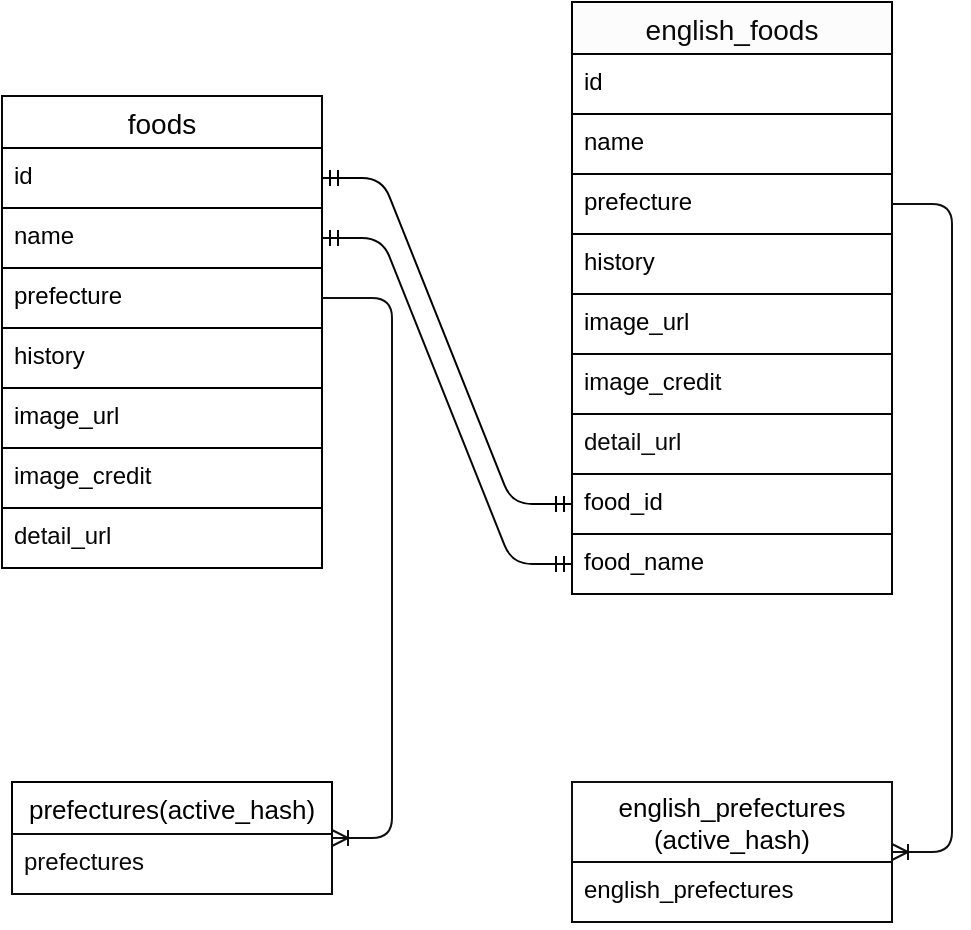 <mxfile>
    <diagram id="Vbito4r5ys8sbN-HXGWI" name="ページ1">
        <mxGraphModel dx="675" dy="984" grid="0" gridSize="10" guides="1" tooltips="1" connect="1" arrows="1" fold="1" page="1" pageScale="1" pageWidth="1169" pageHeight="827" background="#FFFFFF" math="0" shadow="0">
            <root>
                <mxCell id="0"/>
                <mxCell id="1" parent="0"/>
                <mxCell id="51" value="foods" style="swimlane;fontStyle=0;childLayout=stackLayout;horizontal=1;startSize=26;horizontalStack=0;resizeParent=1;resizeParentMax=0;resizeLast=0;collapsible=1;marginBottom=0;align=center;fontSize=14;shadow=0;strokeColor=#080808;fillColor=none;fontColor=#050505;" parent="1" vertex="1">
                    <mxGeometry x="115" y="77" width="160" height="236" as="geometry"/>
                </mxCell>
                <mxCell id="52" value="id" style="text;strokeColor=#000000;fillColor=none;spacingLeft=4;spacingRight=4;overflow=hidden;rotatable=0;points=[[0,0.5],[1,0.5]];portConstraint=eastwest;fontSize=12;shadow=0;fontColor=#000000;" parent="51" vertex="1">
                    <mxGeometry y="26" width="160" height="30" as="geometry"/>
                </mxCell>
                <mxCell id="53" value="name" style="text;strokeColor=#000000;fillColor=none;spacingLeft=4;spacingRight=4;overflow=hidden;rotatable=0;points=[[0,0.5],[1,0.5]];portConstraint=eastwest;fontSize=12;shadow=0;fontColor=#000000;" parent="51" vertex="1">
                    <mxGeometry y="56" width="160" height="30" as="geometry"/>
                </mxCell>
                <mxCell id="56" value="prefecture" style="text;strokeColor=#000000;fillColor=none;spacingLeft=4;spacingRight=4;overflow=hidden;rotatable=0;points=[[0,0.5],[1,0.5]];portConstraint=eastwest;fontSize=12;shadow=0;fontColor=#000000;" parent="51" vertex="1">
                    <mxGeometry y="86" width="160" height="30" as="geometry"/>
                </mxCell>
                <mxCell id="55" value="history" style="text;strokeColor=#000000;fillColor=none;spacingLeft=4;spacingRight=4;overflow=hidden;rotatable=0;points=[[0,0.5],[1,0.5]];portConstraint=eastwest;fontSize=12;shadow=0;fontColor=#000000;" parent="51" vertex="1">
                    <mxGeometry y="116" width="160" height="30" as="geometry"/>
                </mxCell>
                <mxCell id="60" value="image_url" style="text;strokeColor=#000000;fillColor=none;spacingLeft=4;spacingRight=4;overflow=hidden;rotatable=0;points=[[0,0.5],[1,0.5]];portConstraint=eastwest;fontSize=12;shadow=0;fontColor=#000000;" parent="51" vertex="1">
                    <mxGeometry y="146" width="160" height="30" as="geometry"/>
                </mxCell>
                <mxCell id="59" value="image_credit" style="text;strokeColor=#000000;fillColor=none;spacingLeft=4;spacingRight=4;overflow=hidden;rotatable=0;points=[[0,0.5],[1,0.5]];portConstraint=eastwest;fontSize=12;shadow=0;fontColor=#030303;" parent="51" vertex="1">
                    <mxGeometry y="176" width="160" height="30" as="geometry"/>
                </mxCell>
                <mxCell id="58" value="detail_url" style="text;strokeColor=#000000;fillColor=none;spacingLeft=4;spacingRight=4;overflow=hidden;rotatable=0;points=[[0,0.5],[1,0.5]];portConstraint=eastwest;fontSize=12;shadow=0;fontColor=#050505;" parent="51" vertex="1">
                    <mxGeometry y="206" width="160" height="30" as="geometry"/>
                </mxCell>
                <mxCell id="61" value="english_foods" style="swimlane;fontStyle=0;childLayout=stackLayout;horizontal=1;startSize=26;horizontalStack=0;resizeParent=1;resizeParentMax=0;resizeLast=0;collapsible=1;marginBottom=0;align=center;fontSize=14;shadow=0;fillColor=#fcfcfd;strokeColor=#000000;gradientColor=none;fontColor=#0a0a0a;" parent="1" vertex="1">
                    <mxGeometry x="400" y="30" width="160" height="296" as="geometry"/>
                </mxCell>
                <mxCell id="62" value="id" style="text;strokeColor=#050505;fillColor=none;spacingLeft=4;spacingRight=4;overflow=hidden;rotatable=0;points=[[0,0.5],[1,0.5]];portConstraint=eastwest;fontSize=12;shadow=0;fontColor=#000000;" parent="61" vertex="1">
                    <mxGeometry y="26" width="160" height="30" as="geometry"/>
                </mxCell>
                <mxCell id="63" value="name" style="text;strokeColor=#000000;fillColor=none;spacingLeft=4;spacingRight=4;overflow=hidden;rotatable=0;points=[[0,0.5],[1,0.5]];portConstraint=eastwest;fontSize=12;shadow=0;fontColor=#000000;" parent="61" vertex="1">
                    <mxGeometry y="56" width="160" height="30" as="geometry"/>
                </mxCell>
                <mxCell id="64" value="prefecture" style="text;strokeColor=#050505;fillColor=none;spacingLeft=4;spacingRight=4;overflow=hidden;rotatable=0;points=[[0,0.5],[1,0.5]];portConstraint=eastwest;fontSize=12;shadow=0;fontColor=#000000;" parent="61" vertex="1">
                    <mxGeometry y="86" width="160" height="30" as="geometry"/>
                </mxCell>
                <mxCell id="65" value="history" style="text;strokeColor=#000000;fillColor=none;spacingLeft=4;spacingRight=4;overflow=hidden;rotatable=0;points=[[0,0.5],[1,0.5]];portConstraint=eastwest;fontSize=12;shadow=0;fontColor=#000000;" parent="61" vertex="1">
                    <mxGeometry y="116" width="160" height="30" as="geometry"/>
                </mxCell>
                <mxCell id="66" value="image_url" style="text;strokeColor=#050505;fillColor=none;spacingLeft=4;spacingRight=4;overflow=hidden;rotatable=0;points=[[0,0.5],[1,0.5]];portConstraint=eastwest;fontSize=12;shadow=0;fontColor=#000000;" parent="61" vertex="1">
                    <mxGeometry y="146" width="160" height="30" as="geometry"/>
                </mxCell>
                <mxCell id="67" value="image_credit" style="text;strokeColor=#050505;fillColor=none;spacingLeft=4;spacingRight=4;overflow=hidden;rotatable=0;points=[[0,0.5],[1,0.5]];portConstraint=eastwest;fontSize=12;shadow=0;fontColor=#050505;" parent="61" vertex="1">
                    <mxGeometry y="176" width="160" height="30" as="geometry"/>
                </mxCell>
                <mxCell id="68" value="detail_url" style="text;strokeColor=#050505;fillColor=none;spacingLeft=4;spacingRight=4;overflow=hidden;rotatable=0;points=[[0,0.5],[1,0.5]];portConstraint=eastwest;fontSize=12;shadow=0;fontColor=#0a0a0a;" parent="61" vertex="1">
                    <mxGeometry y="206" width="160" height="30" as="geometry"/>
                </mxCell>
                <mxCell id="70" value="food_id" style="text;strokeColor=#050505;fillColor=none;spacingLeft=4;spacingRight=4;overflow=hidden;rotatable=0;points=[[0,0.5],[1,0.5]];portConstraint=eastwest;fontSize=12;shadow=0;fontColor=#000000;" parent="61" vertex="1">
                    <mxGeometry y="236" width="160" height="30" as="geometry"/>
                </mxCell>
                <mxCell id="69" value="food_name" style="text;strokeColor=#050505;fillColor=none;spacingLeft=4;spacingRight=4;overflow=hidden;rotatable=0;points=[[0,0.5],[1,0.5]];portConstraint=eastwest;fontSize=12;shadow=0;fontColor=#000000;" parent="61" vertex="1">
                    <mxGeometry y="266" width="160" height="30" as="geometry"/>
                </mxCell>
                <mxCell id="73" value="" style="edgeStyle=entityRelationEdgeStyle;fontSize=12;html=1;endArrow=ERmandOne;startArrow=ERmandOne;fillColor=#E6E6E6;strokeColor=#000000;" parent="1" source="52" target="70" edge="1">
                    <mxGeometry width="100" height="100" relative="1" as="geometry">
                        <mxPoint x="280" y="140" as="sourcePoint"/>
                        <mxPoint x="380" y="40" as="targetPoint"/>
                    </mxGeometry>
                </mxCell>
                <mxCell id="76" value="" style="edgeStyle=entityRelationEdgeStyle;fontSize=12;html=1;endArrow=ERmandOne;startArrow=ERmandOne;entryX=0;entryY=0.5;entryDx=0;entryDy=0;fillColor=#E6E6E6;strokeColor=#080707;" parent="1" source="53" target="69" edge="1">
                    <mxGeometry width="100" height="100" relative="1" as="geometry">
                        <mxPoint x="280" y="170" as="sourcePoint"/>
                        <mxPoint x="399.04" y="298.73" as="targetPoint"/>
                    </mxGeometry>
                </mxCell>
                <mxCell id="81" value="prefectures(active_hash)" style="swimlane;fontStyle=0;childLayout=stackLayout;horizontal=1;startSize=26;horizontalStack=0;resizeParent=1;resizeParentMax=0;resizeLast=0;collapsible=1;marginBottom=0;align=center;fontSize=13;fillColor=none;strokeColor=#000000;fontColor=#000000;" parent="1" vertex="1">
                    <mxGeometry x="120" y="420" width="160" height="56" as="geometry"/>
                </mxCell>
                <mxCell id="82" value="prefectures" style="text;strokeColor=#0a0a0a;fillColor=none;spacingLeft=4;spacingRight=4;overflow=hidden;rotatable=0;points=[[0,0.5],[1,0.5]];portConstraint=eastwest;fontSize=12;fontColor=#0a0a0a;" parent="81" vertex="1">
                    <mxGeometry y="26" width="160" height="30" as="geometry"/>
                </mxCell>
                <mxCell id="84" value="" style="edgeStyle=entityRelationEdgeStyle;fontSize=12;html=1;endArrow=ERoneToMany;fillColor=#E6E6E6;strokeColor=#0f0f0f;" parent="1" source="56" target="81" edge="1">
                    <mxGeometry width="100" height="100" relative="1" as="geometry">
                        <mxPoint y="426" as="sourcePoint"/>
                        <mxPoint x="100" y="326" as="targetPoint"/>
                    </mxGeometry>
                </mxCell>
                <mxCell id="85" value="english_prefectures&#10;(active_hash)" style="swimlane;fontStyle=0;childLayout=stackLayout;horizontal=1;startSize=40;horizontalStack=0;resizeParent=1;resizeParentMax=0;resizeLast=0;collapsible=1;marginBottom=0;align=center;fontSize=13;fillColor=none;strokeColor=#0f0f0f;fontColor=#000000;" parent="1" vertex="1">
                    <mxGeometry x="400" y="420" width="160" height="70" as="geometry">
                        <mxRectangle x="400" y="420" width="150" height="40" as="alternateBounds"/>
                    </mxGeometry>
                </mxCell>
                <mxCell id="86" value="english_prefectures" style="text;strokeColor=#0a0a0a;fillColor=none;spacingLeft=4;spacingRight=4;overflow=hidden;rotatable=0;points=[[0,0.5],[1,0.5]];portConstraint=eastwest;fontSize=12;fontColor=#000000;" parent="85" vertex="1">
                    <mxGeometry y="40" width="160" height="30" as="geometry"/>
                </mxCell>
                <mxCell id="87" value="" style="edgeStyle=entityRelationEdgeStyle;fontSize=12;html=1;endArrow=ERoneToMany;entryX=1;entryY=0.5;entryDx=0;entryDy=0;fillColor=#E6E6E6;strokeColor=#0f0f0f;" parent="1" source="64" target="85" edge="1">
                    <mxGeometry width="100" height="100" relative="1" as="geometry">
                        <mxPoint x="630" y="177" as="sourcePoint"/>
                        <mxPoint x="630" y="420" as="targetPoint"/>
                    </mxGeometry>
                </mxCell>
            </root>
        </mxGraphModel>
    </diagram>
</mxfile>